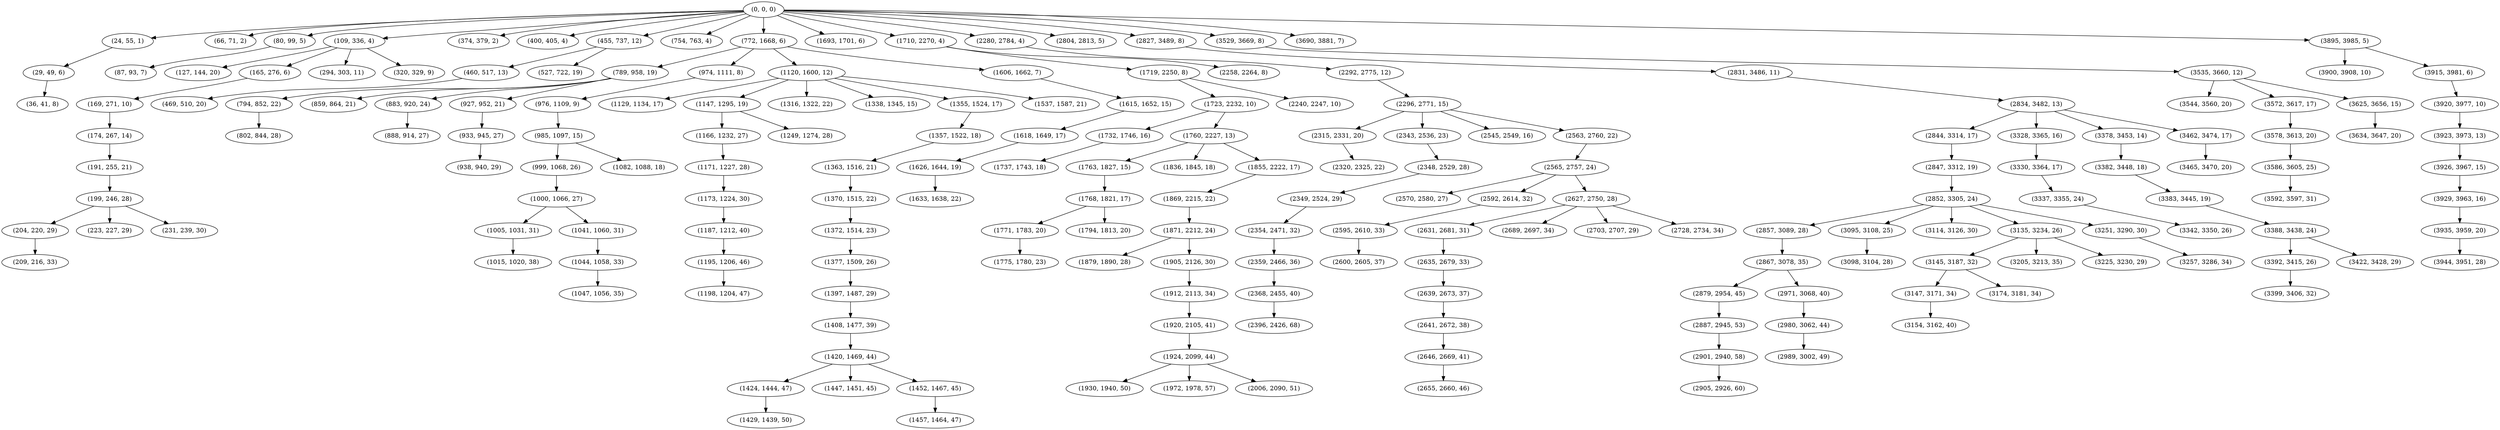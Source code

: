 digraph tree {
    "(0, 0, 0)";
    "(24, 55, 1)";
    "(29, 49, 6)";
    "(36, 41, 8)";
    "(66, 71, 2)";
    "(80, 99, 5)";
    "(87, 93, 7)";
    "(109, 336, 4)";
    "(127, 144, 20)";
    "(165, 276, 6)";
    "(169, 271, 10)";
    "(174, 267, 14)";
    "(191, 255, 21)";
    "(199, 246, 28)";
    "(204, 220, 29)";
    "(209, 216, 33)";
    "(223, 227, 29)";
    "(231, 239, 30)";
    "(294, 303, 11)";
    "(320, 329, 9)";
    "(374, 379, 2)";
    "(400, 405, 4)";
    "(455, 737, 12)";
    "(460, 517, 13)";
    "(469, 510, 20)";
    "(527, 722, 19)";
    "(754, 763, 4)";
    "(772, 1668, 6)";
    "(789, 958, 19)";
    "(794, 852, 22)";
    "(802, 844, 28)";
    "(859, 864, 21)";
    "(883, 920, 24)";
    "(888, 914, 27)";
    "(927, 952, 21)";
    "(933, 945, 27)";
    "(938, 940, 29)";
    "(974, 1111, 8)";
    "(976, 1109, 9)";
    "(985, 1097, 15)";
    "(999, 1068, 26)";
    "(1000, 1066, 27)";
    "(1005, 1031, 31)";
    "(1015, 1020, 38)";
    "(1041, 1060, 31)";
    "(1044, 1058, 33)";
    "(1047, 1056, 35)";
    "(1082, 1088, 18)";
    "(1120, 1600, 12)";
    "(1129, 1134, 17)";
    "(1147, 1295, 19)";
    "(1166, 1232, 27)";
    "(1171, 1227, 28)";
    "(1173, 1224, 30)";
    "(1187, 1212, 40)";
    "(1195, 1206, 46)";
    "(1198, 1204, 47)";
    "(1249, 1274, 28)";
    "(1316, 1322, 22)";
    "(1338, 1345, 15)";
    "(1355, 1524, 17)";
    "(1357, 1522, 18)";
    "(1363, 1516, 21)";
    "(1370, 1515, 22)";
    "(1372, 1514, 23)";
    "(1377, 1509, 26)";
    "(1397, 1487, 29)";
    "(1408, 1477, 39)";
    "(1420, 1469, 44)";
    "(1424, 1444, 47)";
    "(1429, 1439, 50)";
    "(1447, 1451, 45)";
    "(1452, 1467, 45)";
    "(1457, 1464, 47)";
    "(1537, 1587, 21)";
    "(1606, 1662, 7)";
    "(1615, 1652, 15)";
    "(1618, 1649, 17)";
    "(1626, 1644, 19)";
    "(1633, 1638, 22)";
    "(1693, 1701, 6)";
    "(1710, 2270, 4)";
    "(1719, 2250, 8)";
    "(1723, 2232, 10)";
    "(1732, 1746, 16)";
    "(1737, 1743, 18)";
    "(1760, 2227, 13)";
    "(1763, 1827, 15)";
    "(1768, 1821, 17)";
    "(1771, 1783, 20)";
    "(1775, 1780, 23)";
    "(1794, 1813, 20)";
    "(1836, 1845, 18)";
    "(1855, 2222, 17)";
    "(1869, 2215, 22)";
    "(1871, 2212, 24)";
    "(1879, 1890, 28)";
    "(1905, 2126, 30)";
    "(1912, 2113, 34)";
    "(1920, 2105, 41)";
    "(1924, 2099, 44)";
    "(1930, 1940, 50)";
    "(1972, 1978, 57)";
    "(2006, 2090, 51)";
    "(2240, 2247, 10)";
    "(2258, 2264, 8)";
    "(2280, 2784, 4)";
    "(2292, 2775, 12)";
    "(2296, 2771, 15)";
    "(2315, 2331, 20)";
    "(2320, 2325, 22)";
    "(2343, 2536, 23)";
    "(2348, 2529, 28)";
    "(2349, 2524, 29)";
    "(2354, 2471, 32)";
    "(2359, 2466, 36)";
    "(2368, 2455, 40)";
    "(2396, 2426, 68)";
    "(2545, 2549, 16)";
    "(2563, 2760, 22)";
    "(2565, 2757, 24)";
    "(2570, 2580, 27)";
    "(2592, 2614, 32)";
    "(2595, 2610, 33)";
    "(2600, 2605, 37)";
    "(2627, 2750, 28)";
    "(2631, 2681, 31)";
    "(2635, 2679, 33)";
    "(2639, 2673, 37)";
    "(2641, 2672, 38)";
    "(2646, 2669, 41)";
    "(2655, 2660, 46)";
    "(2689, 2697, 34)";
    "(2703, 2707, 29)";
    "(2728, 2734, 34)";
    "(2804, 2813, 5)";
    "(2827, 3489, 8)";
    "(2831, 3486, 11)";
    "(2834, 3482, 13)";
    "(2844, 3314, 17)";
    "(2847, 3312, 19)";
    "(2852, 3305, 24)";
    "(2857, 3089, 28)";
    "(2867, 3078, 35)";
    "(2879, 2954, 45)";
    "(2887, 2945, 53)";
    "(2901, 2940, 58)";
    "(2905, 2926, 60)";
    "(2971, 3068, 40)";
    "(2980, 3062, 44)";
    "(2989, 3002, 49)";
    "(3095, 3108, 25)";
    "(3098, 3104, 28)";
    "(3114, 3126, 30)";
    "(3135, 3234, 26)";
    "(3145, 3187, 32)";
    "(3147, 3171, 34)";
    "(3154, 3162, 40)";
    "(3174, 3181, 34)";
    "(3205, 3213, 35)";
    "(3225, 3230, 29)";
    "(3251, 3290, 30)";
    "(3257, 3286, 34)";
    "(3328, 3365, 16)";
    "(3330, 3364, 17)";
    "(3337, 3355, 24)";
    "(3342, 3350, 26)";
    "(3378, 3453, 14)";
    "(3382, 3448, 18)";
    "(3383, 3445, 19)";
    "(3388, 3438, 24)";
    "(3392, 3415, 26)";
    "(3399, 3406, 32)";
    "(3422, 3428, 29)";
    "(3462, 3474, 17)";
    "(3465, 3470, 20)";
    "(3529, 3669, 8)";
    "(3535, 3660, 12)";
    "(3544, 3560, 20)";
    "(3572, 3617, 17)";
    "(3578, 3613, 20)";
    "(3586, 3605, 25)";
    "(3592, 3597, 31)";
    "(3625, 3656, 15)";
    "(3634, 3647, 20)";
    "(3690, 3881, 7)";
    "(3895, 3985, 5)";
    "(3900, 3908, 10)";
    "(3915, 3981, 6)";
    "(3920, 3977, 10)";
    "(3923, 3973, 13)";
    "(3926, 3967, 15)";
    "(3929, 3963, 16)";
    "(3935, 3959, 20)";
    "(3944, 3951, 28)";
    "(0, 0, 0)" -> "(24, 55, 1)";
    "(0, 0, 0)" -> "(66, 71, 2)";
    "(0, 0, 0)" -> "(80, 99, 5)";
    "(0, 0, 0)" -> "(109, 336, 4)";
    "(0, 0, 0)" -> "(374, 379, 2)";
    "(0, 0, 0)" -> "(400, 405, 4)";
    "(0, 0, 0)" -> "(455, 737, 12)";
    "(0, 0, 0)" -> "(754, 763, 4)";
    "(0, 0, 0)" -> "(772, 1668, 6)";
    "(0, 0, 0)" -> "(1693, 1701, 6)";
    "(0, 0, 0)" -> "(1710, 2270, 4)";
    "(0, 0, 0)" -> "(2280, 2784, 4)";
    "(0, 0, 0)" -> "(2804, 2813, 5)";
    "(0, 0, 0)" -> "(2827, 3489, 8)";
    "(0, 0, 0)" -> "(3529, 3669, 8)";
    "(0, 0, 0)" -> "(3690, 3881, 7)";
    "(0, 0, 0)" -> "(3895, 3985, 5)";
    "(24, 55, 1)" -> "(29, 49, 6)";
    "(29, 49, 6)" -> "(36, 41, 8)";
    "(80, 99, 5)" -> "(87, 93, 7)";
    "(109, 336, 4)" -> "(127, 144, 20)";
    "(109, 336, 4)" -> "(165, 276, 6)";
    "(109, 336, 4)" -> "(294, 303, 11)";
    "(109, 336, 4)" -> "(320, 329, 9)";
    "(165, 276, 6)" -> "(169, 271, 10)";
    "(169, 271, 10)" -> "(174, 267, 14)";
    "(174, 267, 14)" -> "(191, 255, 21)";
    "(191, 255, 21)" -> "(199, 246, 28)";
    "(199, 246, 28)" -> "(204, 220, 29)";
    "(199, 246, 28)" -> "(223, 227, 29)";
    "(199, 246, 28)" -> "(231, 239, 30)";
    "(204, 220, 29)" -> "(209, 216, 33)";
    "(455, 737, 12)" -> "(460, 517, 13)";
    "(455, 737, 12)" -> "(527, 722, 19)";
    "(460, 517, 13)" -> "(469, 510, 20)";
    "(772, 1668, 6)" -> "(789, 958, 19)";
    "(772, 1668, 6)" -> "(974, 1111, 8)";
    "(772, 1668, 6)" -> "(1120, 1600, 12)";
    "(772, 1668, 6)" -> "(1606, 1662, 7)";
    "(789, 958, 19)" -> "(794, 852, 22)";
    "(789, 958, 19)" -> "(859, 864, 21)";
    "(789, 958, 19)" -> "(883, 920, 24)";
    "(789, 958, 19)" -> "(927, 952, 21)";
    "(794, 852, 22)" -> "(802, 844, 28)";
    "(883, 920, 24)" -> "(888, 914, 27)";
    "(927, 952, 21)" -> "(933, 945, 27)";
    "(933, 945, 27)" -> "(938, 940, 29)";
    "(974, 1111, 8)" -> "(976, 1109, 9)";
    "(976, 1109, 9)" -> "(985, 1097, 15)";
    "(985, 1097, 15)" -> "(999, 1068, 26)";
    "(985, 1097, 15)" -> "(1082, 1088, 18)";
    "(999, 1068, 26)" -> "(1000, 1066, 27)";
    "(1000, 1066, 27)" -> "(1005, 1031, 31)";
    "(1000, 1066, 27)" -> "(1041, 1060, 31)";
    "(1005, 1031, 31)" -> "(1015, 1020, 38)";
    "(1041, 1060, 31)" -> "(1044, 1058, 33)";
    "(1044, 1058, 33)" -> "(1047, 1056, 35)";
    "(1120, 1600, 12)" -> "(1129, 1134, 17)";
    "(1120, 1600, 12)" -> "(1147, 1295, 19)";
    "(1120, 1600, 12)" -> "(1316, 1322, 22)";
    "(1120, 1600, 12)" -> "(1338, 1345, 15)";
    "(1120, 1600, 12)" -> "(1355, 1524, 17)";
    "(1120, 1600, 12)" -> "(1537, 1587, 21)";
    "(1147, 1295, 19)" -> "(1166, 1232, 27)";
    "(1147, 1295, 19)" -> "(1249, 1274, 28)";
    "(1166, 1232, 27)" -> "(1171, 1227, 28)";
    "(1171, 1227, 28)" -> "(1173, 1224, 30)";
    "(1173, 1224, 30)" -> "(1187, 1212, 40)";
    "(1187, 1212, 40)" -> "(1195, 1206, 46)";
    "(1195, 1206, 46)" -> "(1198, 1204, 47)";
    "(1355, 1524, 17)" -> "(1357, 1522, 18)";
    "(1357, 1522, 18)" -> "(1363, 1516, 21)";
    "(1363, 1516, 21)" -> "(1370, 1515, 22)";
    "(1370, 1515, 22)" -> "(1372, 1514, 23)";
    "(1372, 1514, 23)" -> "(1377, 1509, 26)";
    "(1377, 1509, 26)" -> "(1397, 1487, 29)";
    "(1397, 1487, 29)" -> "(1408, 1477, 39)";
    "(1408, 1477, 39)" -> "(1420, 1469, 44)";
    "(1420, 1469, 44)" -> "(1424, 1444, 47)";
    "(1420, 1469, 44)" -> "(1447, 1451, 45)";
    "(1420, 1469, 44)" -> "(1452, 1467, 45)";
    "(1424, 1444, 47)" -> "(1429, 1439, 50)";
    "(1452, 1467, 45)" -> "(1457, 1464, 47)";
    "(1606, 1662, 7)" -> "(1615, 1652, 15)";
    "(1615, 1652, 15)" -> "(1618, 1649, 17)";
    "(1618, 1649, 17)" -> "(1626, 1644, 19)";
    "(1626, 1644, 19)" -> "(1633, 1638, 22)";
    "(1710, 2270, 4)" -> "(1719, 2250, 8)";
    "(1710, 2270, 4)" -> "(2258, 2264, 8)";
    "(1719, 2250, 8)" -> "(1723, 2232, 10)";
    "(1719, 2250, 8)" -> "(2240, 2247, 10)";
    "(1723, 2232, 10)" -> "(1732, 1746, 16)";
    "(1723, 2232, 10)" -> "(1760, 2227, 13)";
    "(1732, 1746, 16)" -> "(1737, 1743, 18)";
    "(1760, 2227, 13)" -> "(1763, 1827, 15)";
    "(1760, 2227, 13)" -> "(1836, 1845, 18)";
    "(1760, 2227, 13)" -> "(1855, 2222, 17)";
    "(1763, 1827, 15)" -> "(1768, 1821, 17)";
    "(1768, 1821, 17)" -> "(1771, 1783, 20)";
    "(1768, 1821, 17)" -> "(1794, 1813, 20)";
    "(1771, 1783, 20)" -> "(1775, 1780, 23)";
    "(1855, 2222, 17)" -> "(1869, 2215, 22)";
    "(1869, 2215, 22)" -> "(1871, 2212, 24)";
    "(1871, 2212, 24)" -> "(1879, 1890, 28)";
    "(1871, 2212, 24)" -> "(1905, 2126, 30)";
    "(1905, 2126, 30)" -> "(1912, 2113, 34)";
    "(1912, 2113, 34)" -> "(1920, 2105, 41)";
    "(1920, 2105, 41)" -> "(1924, 2099, 44)";
    "(1924, 2099, 44)" -> "(1930, 1940, 50)";
    "(1924, 2099, 44)" -> "(1972, 1978, 57)";
    "(1924, 2099, 44)" -> "(2006, 2090, 51)";
    "(2280, 2784, 4)" -> "(2292, 2775, 12)";
    "(2292, 2775, 12)" -> "(2296, 2771, 15)";
    "(2296, 2771, 15)" -> "(2315, 2331, 20)";
    "(2296, 2771, 15)" -> "(2343, 2536, 23)";
    "(2296, 2771, 15)" -> "(2545, 2549, 16)";
    "(2296, 2771, 15)" -> "(2563, 2760, 22)";
    "(2315, 2331, 20)" -> "(2320, 2325, 22)";
    "(2343, 2536, 23)" -> "(2348, 2529, 28)";
    "(2348, 2529, 28)" -> "(2349, 2524, 29)";
    "(2349, 2524, 29)" -> "(2354, 2471, 32)";
    "(2354, 2471, 32)" -> "(2359, 2466, 36)";
    "(2359, 2466, 36)" -> "(2368, 2455, 40)";
    "(2368, 2455, 40)" -> "(2396, 2426, 68)";
    "(2563, 2760, 22)" -> "(2565, 2757, 24)";
    "(2565, 2757, 24)" -> "(2570, 2580, 27)";
    "(2565, 2757, 24)" -> "(2592, 2614, 32)";
    "(2565, 2757, 24)" -> "(2627, 2750, 28)";
    "(2592, 2614, 32)" -> "(2595, 2610, 33)";
    "(2595, 2610, 33)" -> "(2600, 2605, 37)";
    "(2627, 2750, 28)" -> "(2631, 2681, 31)";
    "(2627, 2750, 28)" -> "(2689, 2697, 34)";
    "(2627, 2750, 28)" -> "(2703, 2707, 29)";
    "(2627, 2750, 28)" -> "(2728, 2734, 34)";
    "(2631, 2681, 31)" -> "(2635, 2679, 33)";
    "(2635, 2679, 33)" -> "(2639, 2673, 37)";
    "(2639, 2673, 37)" -> "(2641, 2672, 38)";
    "(2641, 2672, 38)" -> "(2646, 2669, 41)";
    "(2646, 2669, 41)" -> "(2655, 2660, 46)";
    "(2827, 3489, 8)" -> "(2831, 3486, 11)";
    "(2831, 3486, 11)" -> "(2834, 3482, 13)";
    "(2834, 3482, 13)" -> "(2844, 3314, 17)";
    "(2834, 3482, 13)" -> "(3328, 3365, 16)";
    "(2834, 3482, 13)" -> "(3378, 3453, 14)";
    "(2834, 3482, 13)" -> "(3462, 3474, 17)";
    "(2844, 3314, 17)" -> "(2847, 3312, 19)";
    "(2847, 3312, 19)" -> "(2852, 3305, 24)";
    "(2852, 3305, 24)" -> "(2857, 3089, 28)";
    "(2852, 3305, 24)" -> "(3095, 3108, 25)";
    "(2852, 3305, 24)" -> "(3114, 3126, 30)";
    "(2852, 3305, 24)" -> "(3135, 3234, 26)";
    "(2852, 3305, 24)" -> "(3251, 3290, 30)";
    "(2857, 3089, 28)" -> "(2867, 3078, 35)";
    "(2867, 3078, 35)" -> "(2879, 2954, 45)";
    "(2867, 3078, 35)" -> "(2971, 3068, 40)";
    "(2879, 2954, 45)" -> "(2887, 2945, 53)";
    "(2887, 2945, 53)" -> "(2901, 2940, 58)";
    "(2901, 2940, 58)" -> "(2905, 2926, 60)";
    "(2971, 3068, 40)" -> "(2980, 3062, 44)";
    "(2980, 3062, 44)" -> "(2989, 3002, 49)";
    "(3095, 3108, 25)" -> "(3098, 3104, 28)";
    "(3135, 3234, 26)" -> "(3145, 3187, 32)";
    "(3135, 3234, 26)" -> "(3205, 3213, 35)";
    "(3135, 3234, 26)" -> "(3225, 3230, 29)";
    "(3145, 3187, 32)" -> "(3147, 3171, 34)";
    "(3145, 3187, 32)" -> "(3174, 3181, 34)";
    "(3147, 3171, 34)" -> "(3154, 3162, 40)";
    "(3251, 3290, 30)" -> "(3257, 3286, 34)";
    "(3328, 3365, 16)" -> "(3330, 3364, 17)";
    "(3330, 3364, 17)" -> "(3337, 3355, 24)";
    "(3337, 3355, 24)" -> "(3342, 3350, 26)";
    "(3378, 3453, 14)" -> "(3382, 3448, 18)";
    "(3382, 3448, 18)" -> "(3383, 3445, 19)";
    "(3383, 3445, 19)" -> "(3388, 3438, 24)";
    "(3388, 3438, 24)" -> "(3392, 3415, 26)";
    "(3388, 3438, 24)" -> "(3422, 3428, 29)";
    "(3392, 3415, 26)" -> "(3399, 3406, 32)";
    "(3462, 3474, 17)" -> "(3465, 3470, 20)";
    "(3529, 3669, 8)" -> "(3535, 3660, 12)";
    "(3535, 3660, 12)" -> "(3544, 3560, 20)";
    "(3535, 3660, 12)" -> "(3572, 3617, 17)";
    "(3535, 3660, 12)" -> "(3625, 3656, 15)";
    "(3572, 3617, 17)" -> "(3578, 3613, 20)";
    "(3578, 3613, 20)" -> "(3586, 3605, 25)";
    "(3586, 3605, 25)" -> "(3592, 3597, 31)";
    "(3625, 3656, 15)" -> "(3634, 3647, 20)";
    "(3895, 3985, 5)" -> "(3900, 3908, 10)";
    "(3895, 3985, 5)" -> "(3915, 3981, 6)";
    "(3915, 3981, 6)" -> "(3920, 3977, 10)";
    "(3920, 3977, 10)" -> "(3923, 3973, 13)";
    "(3923, 3973, 13)" -> "(3926, 3967, 15)";
    "(3926, 3967, 15)" -> "(3929, 3963, 16)";
    "(3929, 3963, 16)" -> "(3935, 3959, 20)";
    "(3935, 3959, 20)" -> "(3944, 3951, 28)";
}
